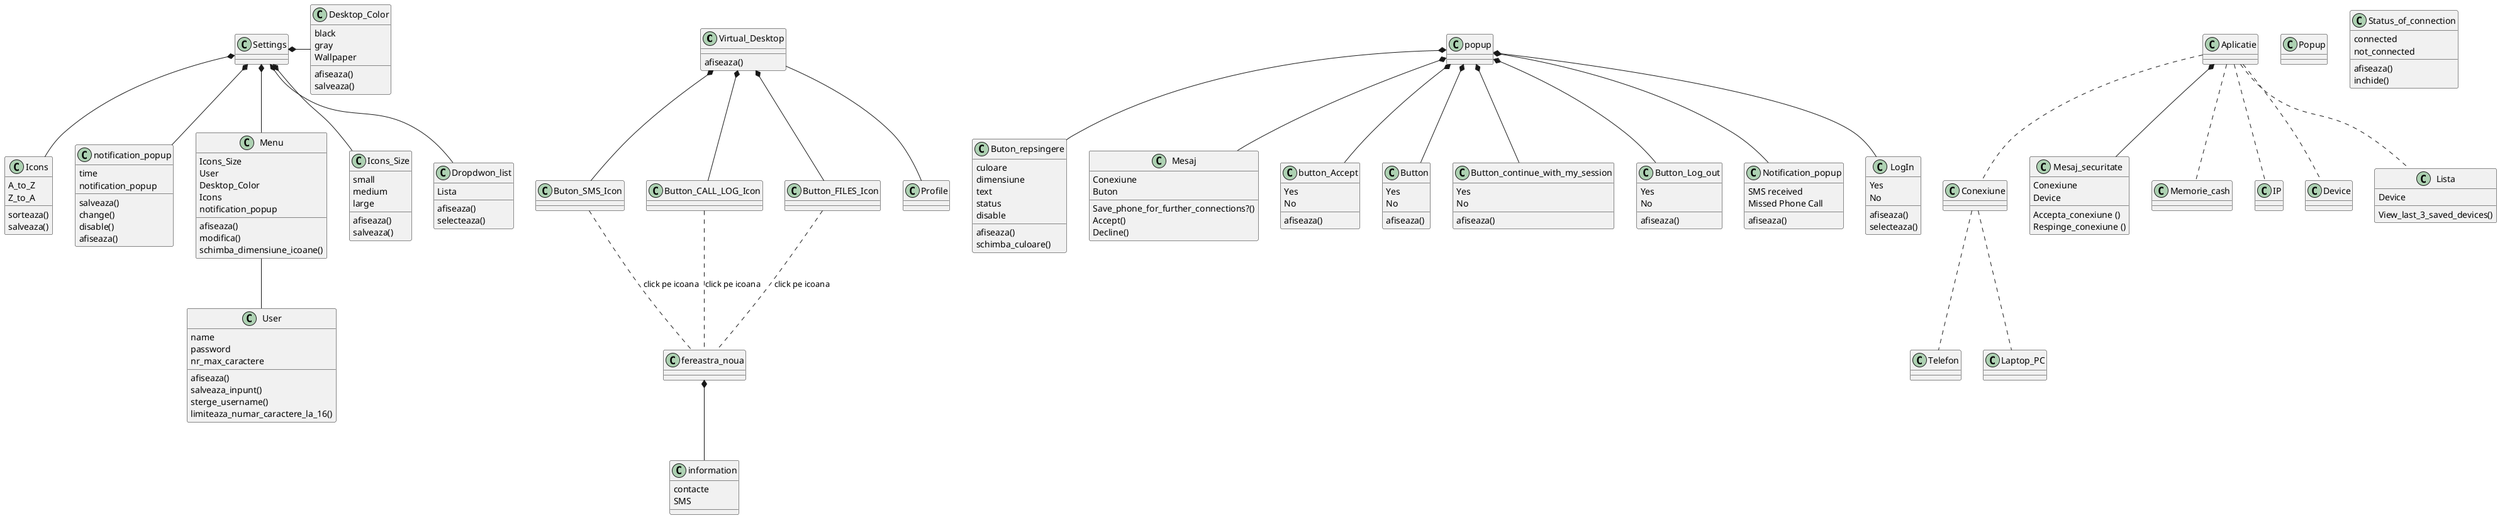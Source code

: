 @startuml
class Virtual_Desktop {

afiseaza()
}
class Icons {
}
class Buton_SMS_Icon {
}
class Button_CALL_LOG_Icon {
}
class Button_FILES_Icon {
}
class Profile {
}
class Buton_repsingere {
culoare
dimensiune
text
status
disable
afiseaza()
schimba_culoare()
}
class Telefon {
}
class Laptop_PC {
}
class Conexiune {
}
class Aplicatie {
}
class Mesaj_securitate {
Conexiune
Device
Accepta_conexiune ()
Respinge_conexiune ()
}
class Mesaj {
Conexiune
Buton
Save_phone_for_further_connections?()
Accept()
Decline()
}
class Memorie_cash {
}
class IP {
}
class Device {
}
class Lista {
Device
View_last_3_saved_devices()
}


class button_Accept{
Yes
No
afiseaza()
}
popup *-- Button
popup *-- Button_continue_with_my_session
popup *-- Button_Log_out
popup *-- Notification_popup
popup *-- button_Accept
popup *-- Buton_repsingere
popup *-- Mesaj
Settings *-- notification_popup
popup *-- LogIn
Menu -- User
Settings *- Desktop_Color
Settings *-- Icons_Size
Settings *-- Icons
Settings *-- Menu
Settings *-- Dropdwon_list
Virtual_Desktop *-- Button_FILES_Icon
Virtual_Desktop *-- Buton_SMS_Icon
Virtual_Desktop *-- Button_CALL_LOG_Icon
Virtual_Desktop -- Profile



class Button_Log_out {
afiseaza()
Yes
No
}
class Button_continue_with_my_session {
afiseaza()
Yes
No
}

class Icons_Size {
small
medium
large
afiseaza()
salveaza()
}

class Desktop_Color {
afiseaza()
salveaza()
black
gray
Wallpaper
}

class Icons {
sorteaza()
salveaza()
A_to_Z
Z_to_A
}

class Menu{
afiseaza()
modifica()
schimba_dimensiune_icoane()
Icons_Size
User
Desktop_Color
Icons
notification_popup
}


class notification_popup {
time
notification_popup
salveaza()
change()
disable()
afiseaza()
}

class User {
name
password
nr_max_caractere
afiseaza()
salveaza_inpunt()
sterge_username()
limiteaza_numar_caractere_la_16()
}
class Dropdwon_list {
Lista
afiseaza()
selecteaza()
}

class Popup {
}

class Settings {
}

class Status_of_connection {
connected
not_connected
afiseaza()
inchide()
}
class fereastra_noua {
}
class Button {
Yes
No

afiseaza()
}

class Notification_popup {
SMS received
Missed Phone Call
afiseaza()
}
class information {
contacte
SMS
}
fereastra_noua *-- information
Buton_SMS_Icon .. fereastra_noua : click pe icoana
Button_CALL_LOG_Icon .. fereastra_noua : click pe icoana
Button_FILES_Icon .. fereastra_noua : click pe icoana

class LogIn{
Yes
No
afiseaza()
selecteaza()
}

Aplicatie .. Conexiune
Aplicatie .. IP
Aplicatie .. Memorie_cash
Aplicatie .. Device
Aplicatie *-- Mesaj_securitate
Conexiune .. Telefon
Conexiune .. Laptop_PC
Aplicatie .. Lista



@enduml